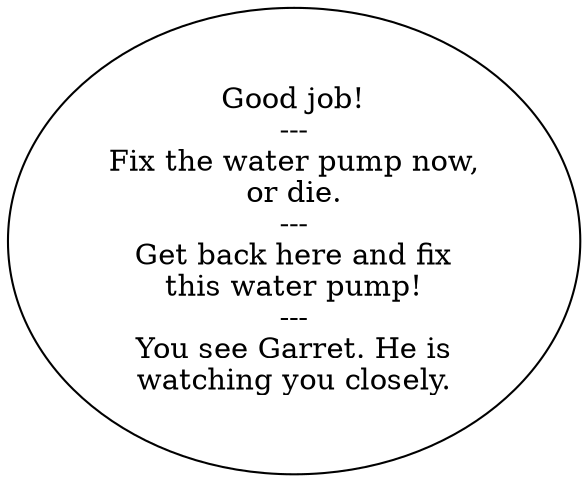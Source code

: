 digraph GAR2 {
  "start" [style=filled       fillcolor="#FFFFFF"       color="#000000"]
  "start" [label="Good job!\n---\nFix the water pump now,\nor die.\n---\nGet back here and fix\nthis water pump!\n---\nYou see Garret. He is\nwatching you closely."]
}